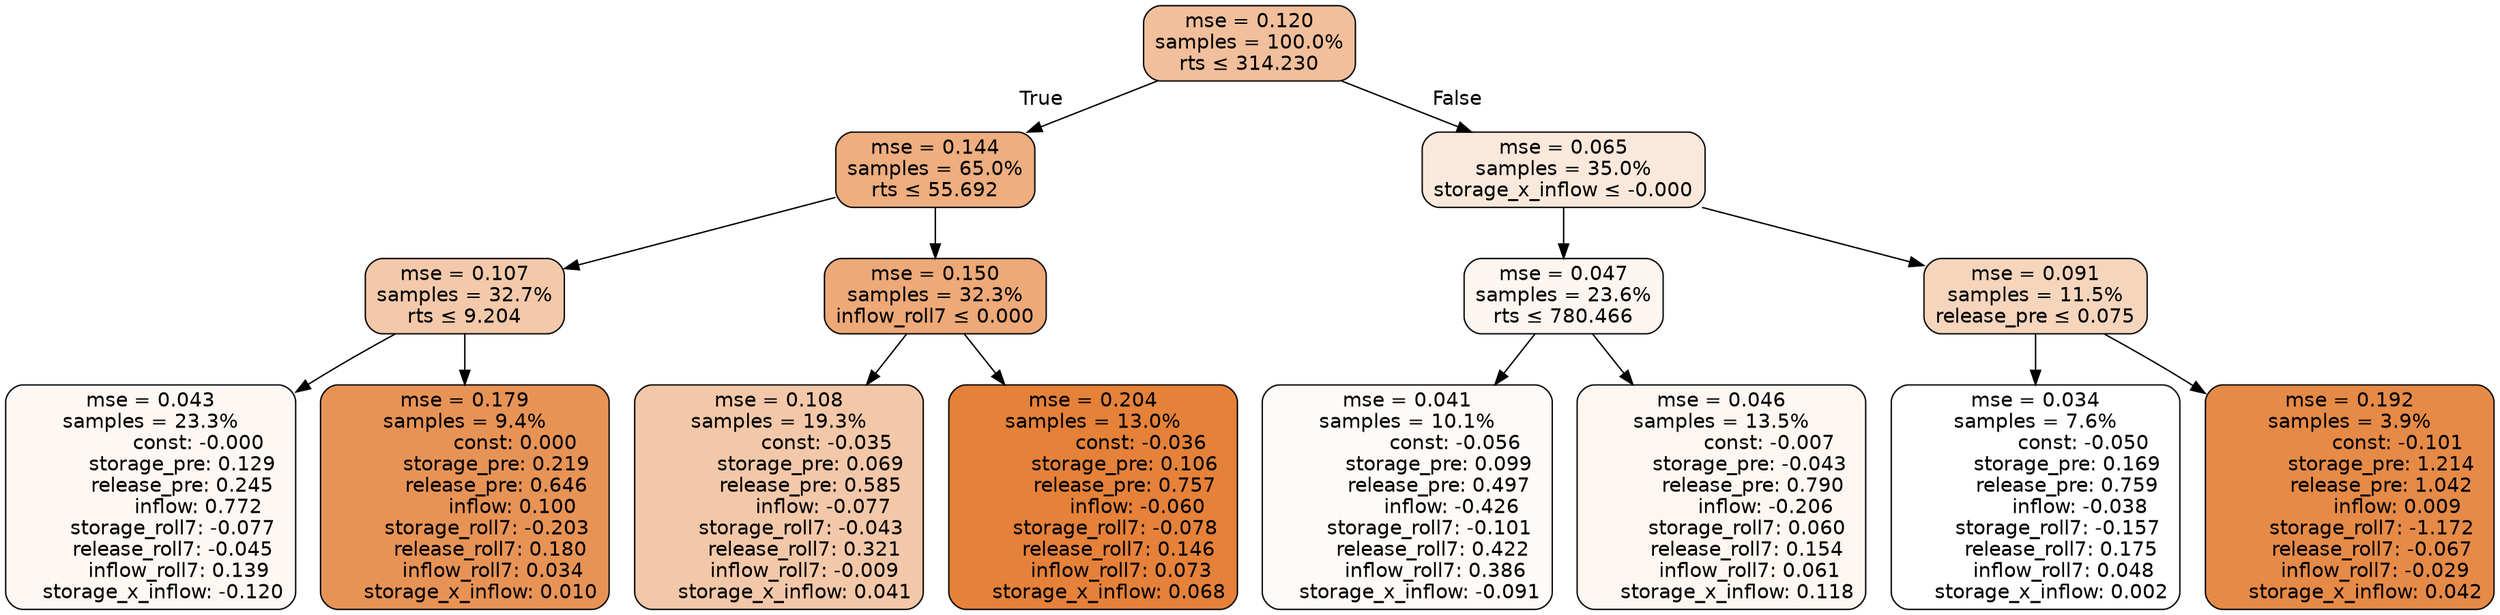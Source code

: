 digraph tree {
bgcolor="transparent"
node [shape=rectangle, style="filled, rounded", color="black", fontname=helvetica] ;
edge [fontname=helvetica] ;
	"0" [label="mse = 0.120
samples = 100.0%
rts &le; 314.230", fillcolor="#f1bf9b"]
	"1" [label="mse = 0.144
samples = 65.0%
rts &le; 55.692", fillcolor="#eeae7f"]
	"2" [label="mse = 0.107
samples = 32.7%
rts &le; 9.204", fillcolor="#f3c9aa"]
	"3" [label="mse = 0.043
samples = 23.3%
               const: -0.000
          storage_pre: 0.129
          release_pre: 0.245
               inflow: 0.772
       storage_roll7: -0.077
       release_roll7: -0.045
         inflow_roll7: 0.139
    storage_x_inflow: -0.120", fillcolor="#fdf8f4"]
	"4" [label="mse = 0.179
samples = 9.4%
                const: 0.000
          storage_pre: 0.219
          release_pre: 0.646
               inflow: 0.100
       storage_roll7: -0.203
        release_roll7: 0.180
         inflow_roll7: 0.034
     storage_x_inflow: 0.010", fillcolor="#e89356"]
	"5" [label="mse = 0.150
samples = 32.3%
inflow_roll7 &le; 0.000", fillcolor="#eda978"]
	"6" [label="mse = 0.108
samples = 19.3%
               const: -0.035
          storage_pre: 0.069
          release_pre: 0.585
              inflow: -0.077
       storage_roll7: -0.043
        release_roll7: 0.321
        inflow_roll7: -0.009
     storage_x_inflow: 0.041", fillcolor="#f3c8a9"]
	"7" [label="mse = 0.204
samples = 13.0%
               const: -0.036
          storage_pre: 0.106
          release_pre: 0.757
              inflow: -0.060
       storage_roll7: -0.078
        release_roll7: 0.146
         inflow_roll7: 0.073
     storage_x_inflow: 0.068", fillcolor="#e58139"]
	"8" [label="mse = 0.065
samples = 35.0%
storage_x_inflow &le; -0.000", fillcolor="#fae8db"]
	"9" [label="mse = 0.047
samples = 23.6%
rts &le; 780.466", fillcolor="#fdf5f0"]
	"10" [label="mse = 0.041
samples = 10.1%
               const: -0.056
          storage_pre: 0.099
          release_pre: 0.497
              inflow: -0.426
       storage_roll7: -0.101
        release_roll7: 0.422
         inflow_roll7: 0.386
    storage_x_inflow: -0.091", fillcolor="#fefaf7"]
	"11" [label="mse = 0.046
samples = 13.5%
               const: -0.007
         storage_pre: -0.043
          release_pre: 0.790
              inflow: -0.206
        storage_roll7: 0.060
        release_roll7: 0.154
         inflow_roll7: 0.061
     storage_x_inflow: 0.118", fillcolor="#fdf6f1"]
	"12" [label="mse = 0.091
samples = 11.5%
release_pre &le; 0.075", fillcolor="#f6d5bd"]
	"13" [label="mse = 0.034
samples = 7.6%
               const: -0.050
          storage_pre: 0.169
          release_pre: 0.759
              inflow: -0.038
       storage_roll7: -0.157
        release_roll7: 0.175
         inflow_roll7: 0.048
     storage_x_inflow: 0.002", fillcolor="#ffffff"]
	"14" [label="mse = 0.192
samples = 3.9%
               const: -0.101
          storage_pre: 1.214
          release_pre: 1.042
               inflow: 0.009
       storage_roll7: -1.172
       release_roll7: -0.067
        inflow_roll7: -0.029
     storage_x_inflow: 0.042", fillcolor="#e68a47"]

	"0" -> "1" [labeldistance=2.5, labelangle=45, headlabel="True"]
	"1" -> "2"
	"2" -> "3"
	"2" -> "4"
	"1" -> "5"
	"5" -> "6"
	"5" -> "7"
	"0" -> "8" [labeldistance=2.5, labelangle=-45, headlabel="False"]
	"8" -> "9"
	"9" -> "10"
	"9" -> "11"
	"8" -> "12"
	"12" -> "13"
	"12" -> "14"
}
